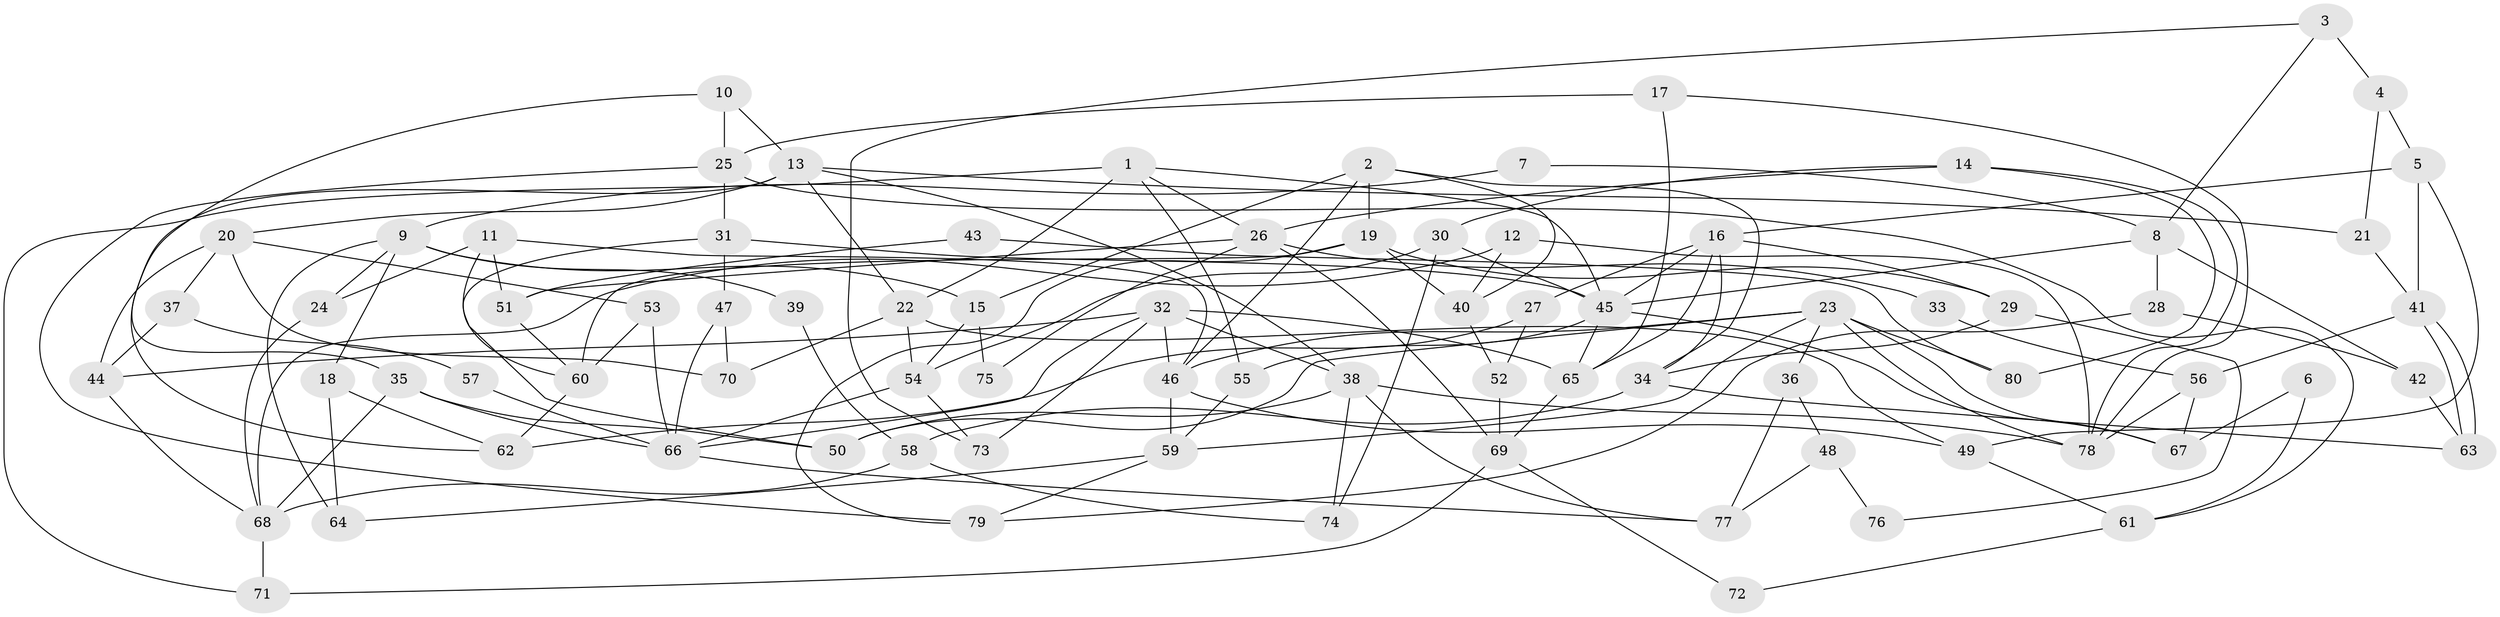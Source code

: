 // Generated by graph-tools (version 1.1) at 2025/36/03/09/25 02:36:17]
// undirected, 80 vertices, 160 edges
graph export_dot {
graph [start="1"]
  node [color=gray90,style=filled];
  1;
  2;
  3;
  4;
  5;
  6;
  7;
  8;
  9;
  10;
  11;
  12;
  13;
  14;
  15;
  16;
  17;
  18;
  19;
  20;
  21;
  22;
  23;
  24;
  25;
  26;
  27;
  28;
  29;
  30;
  31;
  32;
  33;
  34;
  35;
  36;
  37;
  38;
  39;
  40;
  41;
  42;
  43;
  44;
  45;
  46;
  47;
  48;
  49;
  50;
  51;
  52;
  53;
  54;
  55;
  56;
  57;
  58;
  59;
  60;
  61;
  62;
  63;
  64;
  65;
  66;
  67;
  68;
  69;
  70;
  71;
  72;
  73;
  74;
  75;
  76;
  77;
  78;
  79;
  80;
  1 -- 45;
  1 -- 71;
  1 -- 22;
  1 -- 26;
  1 -- 55;
  2 -- 15;
  2 -- 19;
  2 -- 34;
  2 -- 40;
  2 -- 46;
  3 -- 8;
  3 -- 73;
  3 -- 4;
  4 -- 21;
  4 -- 5;
  5 -- 16;
  5 -- 41;
  5 -- 49;
  6 -- 61;
  6 -- 67;
  7 -- 9;
  7 -- 8;
  8 -- 42;
  8 -- 45;
  8 -- 28;
  9 -- 24;
  9 -- 18;
  9 -- 15;
  9 -- 39;
  9 -- 64;
  10 -- 25;
  10 -- 35;
  10 -- 13;
  11 -- 46;
  11 -- 60;
  11 -- 24;
  11 -- 51;
  12 -- 40;
  12 -- 78;
  12 -- 68;
  13 -- 22;
  13 -- 20;
  13 -- 21;
  13 -- 38;
  13 -- 62;
  14 -- 26;
  14 -- 78;
  14 -- 30;
  14 -- 80;
  15 -- 54;
  15 -- 75;
  16 -- 34;
  16 -- 45;
  16 -- 27;
  16 -- 29;
  16 -- 65;
  17 -- 78;
  17 -- 65;
  17 -- 25;
  18 -- 64;
  18 -- 62;
  19 -- 79;
  19 -- 29;
  19 -- 40;
  19 -- 60;
  20 -- 53;
  20 -- 37;
  20 -- 44;
  20 -- 70;
  21 -- 41;
  22 -- 49;
  22 -- 54;
  22 -- 70;
  23 -- 50;
  23 -- 59;
  23 -- 36;
  23 -- 46;
  23 -- 67;
  23 -- 78;
  23 -- 80;
  24 -- 68;
  25 -- 31;
  25 -- 61;
  25 -- 79;
  26 -- 69;
  26 -- 33;
  26 -- 51;
  26 -- 75;
  27 -- 62;
  27 -- 52;
  28 -- 79;
  28 -- 42;
  29 -- 34;
  29 -- 76;
  30 -- 45;
  30 -- 54;
  30 -- 74;
  31 -- 50;
  31 -- 45;
  31 -- 47;
  32 -- 66;
  32 -- 46;
  32 -- 38;
  32 -- 44;
  32 -- 65;
  32 -- 73;
  33 -- 56;
  34 -- 58;
  34 -- 63;
  35 -- 66;
  35 -- 68;
  35 -- 50;
  36 -- 77;
  36 -- 48;
  37 -- 44;
  37 -- 57;
  38 -- 50;
  38 -- 74;
  38 -- 77;
  38 -- 78;
  39 -- 58;
  40 -- 52;
  41 -- 63;
  41 -- 63;
  41 -- 56;
  42 -- 63;
  43 -- 51;
  43 -- 80;
  44 -- 68;
  45 -- 67;
  45 -- 65;
  45 -- 55;
  46 -- 49;
  46 -- 59;
  47 -- 70;
  47 -- 66;
  48 -- 77;
  48 -- 76;
  49 -- 61;
  51 -- 60;
  52 -- 69;
  53 -- 66;
  53 -- 60;
  54 -- 66;
  54 -- 73;
  55 -- 59;
  56 -- 78;
  56 -- 67;
  57 -- 66;
  58 -- 68;
  58 -- 74;
  59 -- 64;
  59 -- 79;
  60 -- 62;
  61 -- 72;
  65 -- 69;
  66 -- 77;
  68 -- 71;
  69 -- 71;
  69 -- 72;
}
